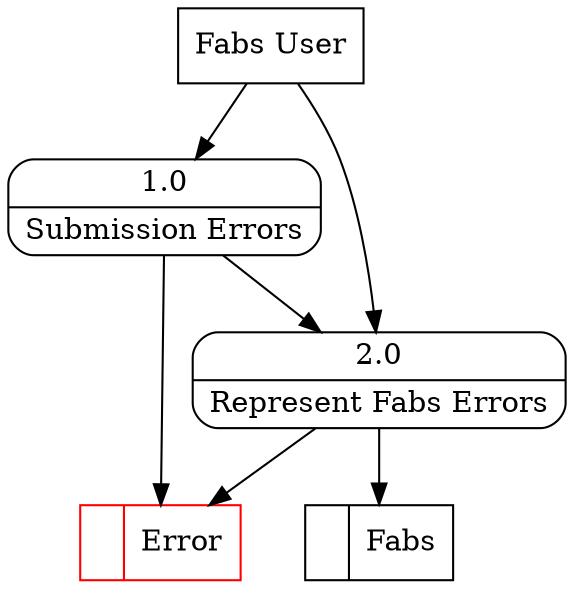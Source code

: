 digraph dfd2{ 
node[shape=record]
200 [label="<f0>  |<f1> Error " color=red];
201 [label="<f0>  |<f1> Fabs " ];
202 [label="Fabs User" shape=box];
203 [label="{<f0> 1.0|<f1> Submission Errors }" shape=Mrecord];
204 [label="{<f0> 2.0|<f1> Represent Fabs Errors }" shape=Mrecord];
202 -> 203
202 -> 204
203 -> 204
203 -> 200
204 -> 200
204 -> 201
}